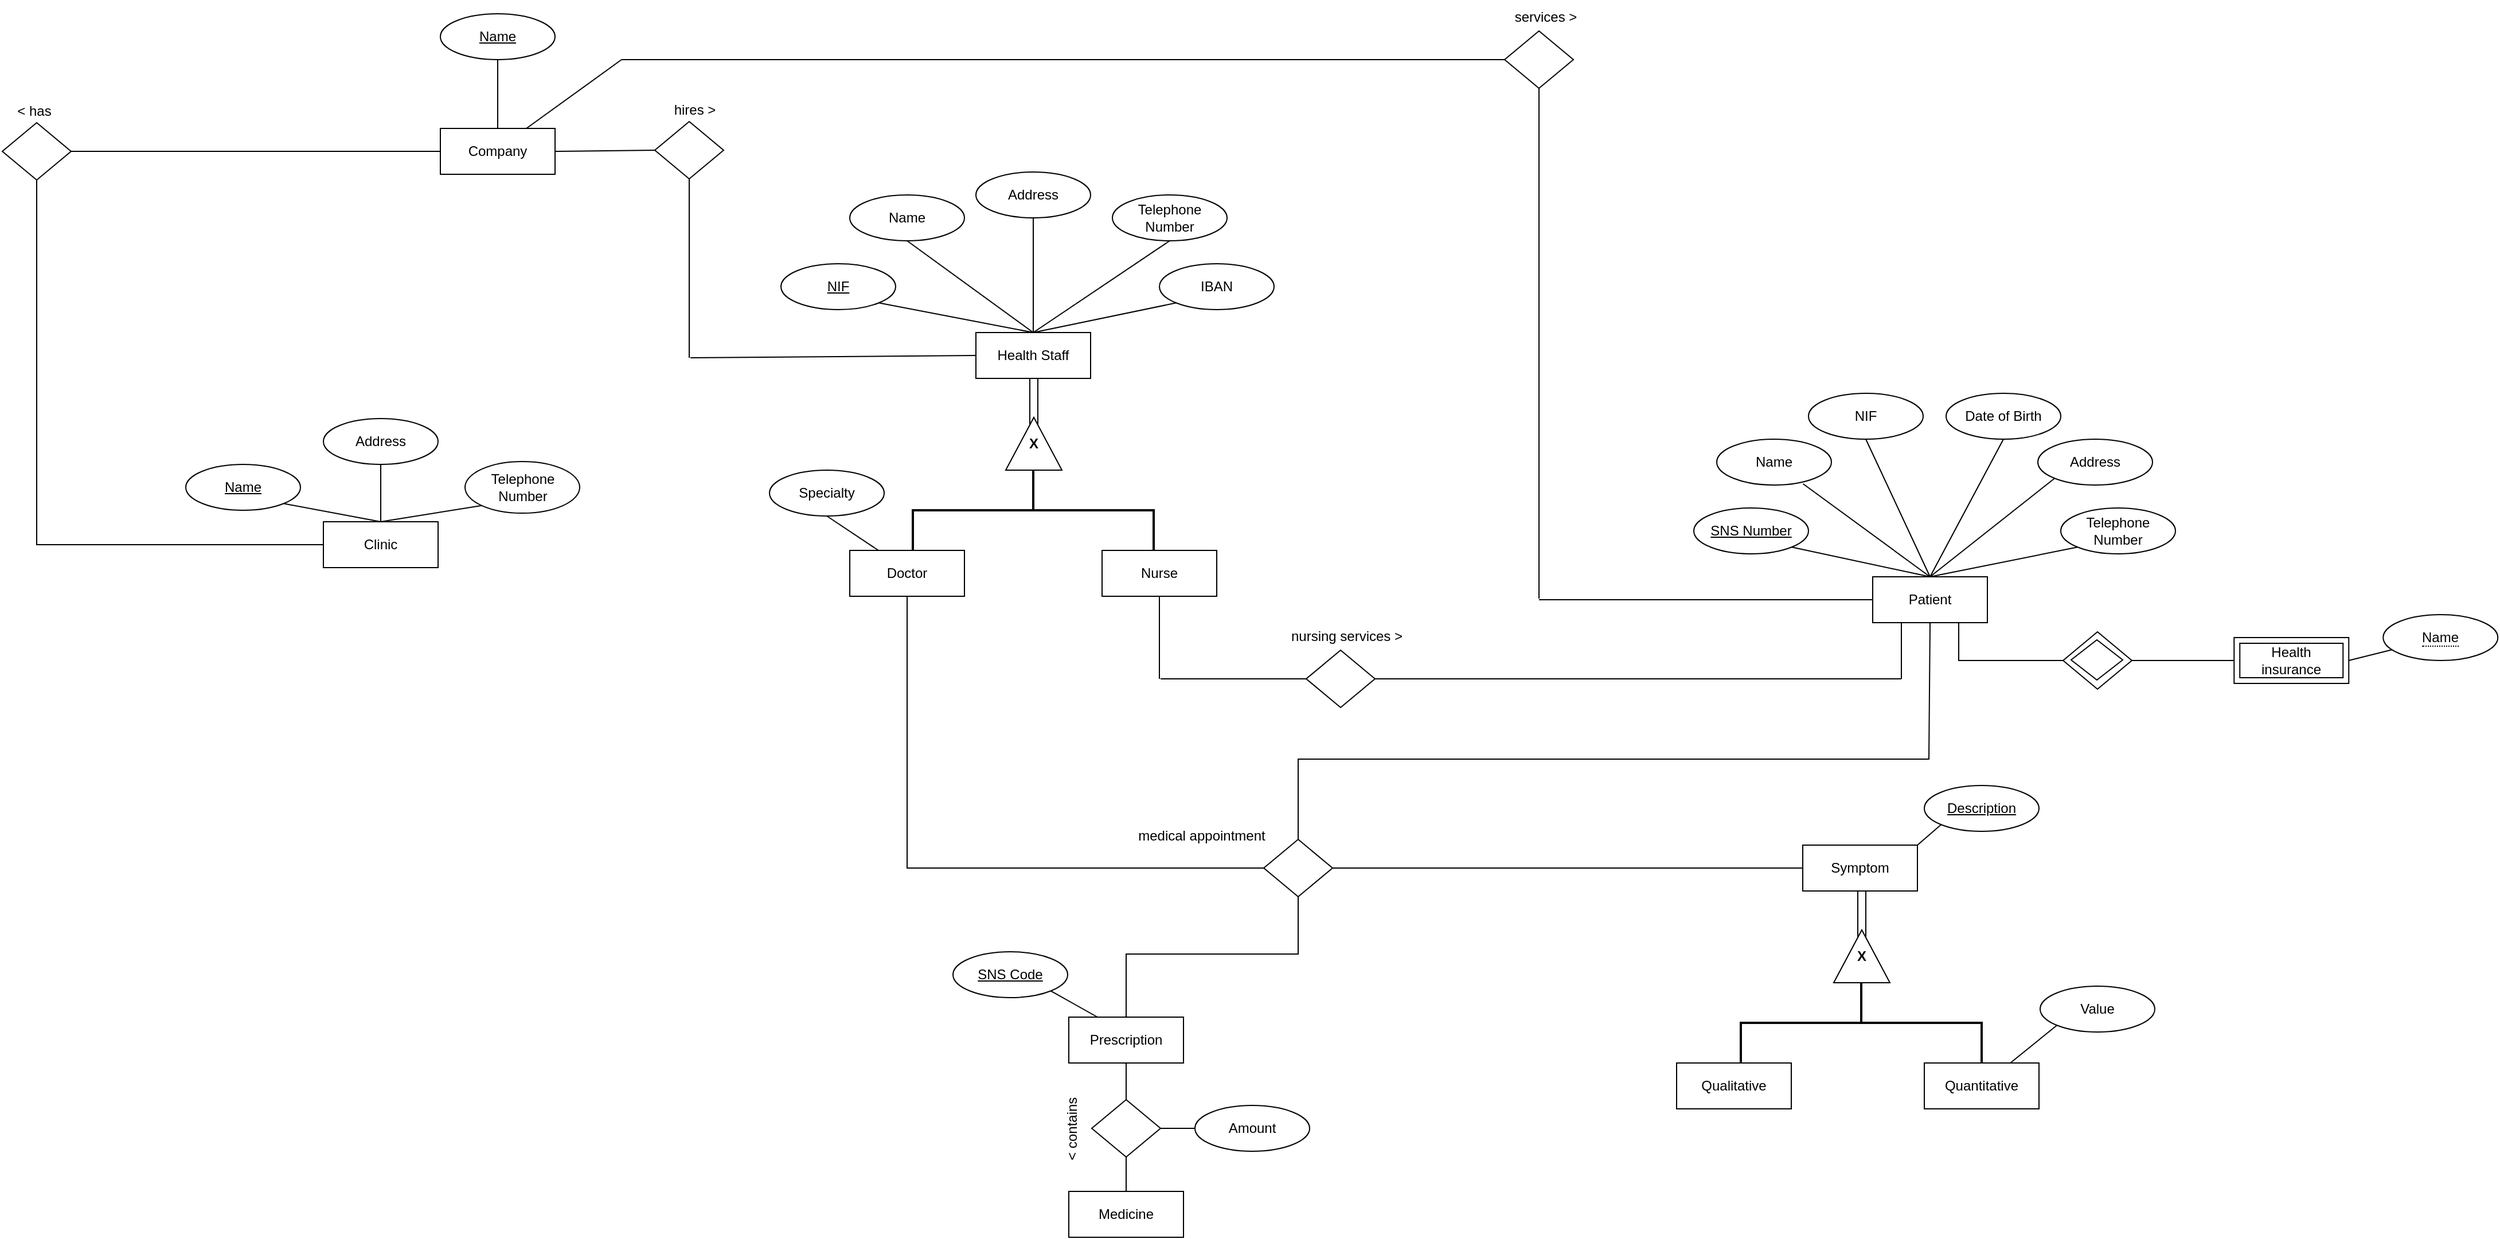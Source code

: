 <mxfile version="24.2.8" type="github">
  <diagram id="C5RBs43oDa-KdzZeNtuy" name="Page-1">
    <mxGraphModel dx="2200" dy="1440" grid="1" gridSize="10" guides="1" tooltips="1" connect="1" arrows="1" fold="1" page="0" pageScale="1" pageWidth="2336" pageHeight="1654" math="0" shadow="0">
      <root>
        <mxCell id="WIyWlLk6GJQsqaUBKTNV-0" />
        <mxCell id="WIyWlLk6GJQsqaUBKTNV-1" parent="WIyWlLk6GJQsqaUBKTNV-0" />
        <mxCell id="m9jgLpb1DIKgx4cPur0r-12" value="Clinic" style="whiteSpace=wrap;html=1;align=center;" parent="WIyWlLk6GJQsqaUBKTNV-1" vertex="1">
          <mxGeometry x="940" y="463" width="100" height="40" as="geometry" />
        </mxCell>
        <mxCell id="m9jgLpb1DIKgx4cPur0r-13" value="" style="endArrow=none;html=1;rounded=0;exitX=0.5;exitY=0;exitDx=0;exitDy=0;entryX=0;entryY=1;entryDx=0;entryDy=0;" parent="WIyWlLk6GJQsqaUBKTNV-1" source="m9jgLpb1DIKgx4cPur0r-12" target="m9jgLpb1DIKgx4cPur0r-14" edge="1">
          <mxGeometry relative="1" as="geometry">
            <mxPoint x="1150" y="583" as="sourcePoint" />
            <mxPoint x="1220" y="583" as="targetPoint" />
          </mxGeometry>
        </mxCell>
        <mxCell id="m9jgLpb1DIKgx4cPur0r-14" value="Telephone Number" style="ellipse;whiteSpace=wrap;html=1;align=center;" parent="WIyWlLk6GJQsqaUBKTNV-1" vertex="1">
          <mxGeometry x="1063.5" y="410.5" width="100" height="45" as="geometry" />
        </mxCell>
        <mxCell id="m9jgLpb1DIKgx4cPur0r-15" value="" style="endArrow=none;html=1;rounded=0;exitX=0.5;exitY=0;exitDx=0;exitDy=0;" parent="WIyWlLk6GJQsqaUBKTNV-1" source="m9jgLpb1DIKgx4cPur0r-12" target="m9jgLpb1DIKgx4cPur0r-16" edge="1">
          <mxGeometry relative="1" as="geometry">
            <mxPoint x="1080" y="633" as="sourcePoint" />
            <mxPoint x="1160" y="573" as="targetPoint" />
          </mxGeometry>
        </mxCell>
        <mxCell id="m9jgLpb1DIKgx4cPur0r-16" value="Address" style="ellipse;whiteSpace=wrap;html=1;align=center;" parent="WIyWlLk6GJQsqaUBKTNV-1" vertex="1">
          <mxGeometry x="940" y="373" width="100" height="40" as="geometry" />
        </mxCell>
        <mxCell id="m9jgLpb1DIKgx4cPur0r-17" value="&lt;u&gt;Name&lt;/u&gt;" style="ellipse;whiteSpace=wrap;html=1;align=center;" parent="WIyWlLk6GJQsqaUBKTNV-1" vertex="1">
          <mxGeometry x="820" y="413" width="100" height="40" as="geometry" />
        </mxCell>
        <mxCell id="m9jgLpb1DIKgx4cPur0r-18" value="" style="endArrow=none;html=1;rounded=0;entryX=1;entryY=1;entryDx=0;entryDy=0;exitX=0.5;exitY=0;exitDx=0;exitDy=0;" parent="WIyWlLk6GJQsqaUBKTNV-1" source="m9jgLpb1DIKgx4cPur0r-12" target="m9jgLpb1DIKgx4cPur0r-17" edge="1">
          <mxGeometry relative="1" as="geometry">
            <mxPoint x="1160" y="613" as="sourcePoint" />
            <mxPoint x="1240" y="633" as="targetPoint" />
          </mxGeometry>
        </mxCell>
        <mxCell id="m9jgLpb1DIKgx4cPur0r-20" value="Health Staff" style="whiteSpace=wrap;html=1;align=center;" parent="WIyWlLk6GJQsqaUBKTNV-1" vertex="1">
          <mxGeometry x="1509" y="298" width="100" height="40" as="geometry" />
        </mxCell>
        <mxCell id="m9jgLpb1DIKgx4cPur0r-22" value="" style="endArrow=none;html=1;rounded=0;exitX=1;exitY=1;exitDx=0;exitDy=0;entryX=0.5;entryY=0;entryDx=0;entryDy=0;" parent="WIyWlLk6GJQsqaUBKTNV-1" source="m9jgLpb1DIKgx4cPur0r-27" target="m9jgLpb1DIKgx4cPur0r-20" edge="1">
          <mxGeometry relative="1" as="geometry">
            <mxPoint x="1434.355" y="242.142" as="sourcePoint" />
            <mxPoint x="1799" y="148" as="targetPoint" />
          </mxGeometry>
        </mxCell>
        <mxCell id="m9jgLpb1DIKgx4cPur0r-23" value="Name" style="ellipse;whiteSpace=wrap;html=1;align=center;" parent="WIyWlLk6GJQsqaUBKTNV-1" vertex="1">
          <mxGeometry x="1399" y="178" width="100" height="40" as="geometry" />
        </mxCell>
        <mxCell id="m9jgLpb1DIKgx4cPur0r-24" value="Address" style="ellipse;whiteSpace=wrap;html=1;align=center;" parent="WIyWlLk6GJQsqaUBKTNV-1" vertex="1">
          <mxGeometry x="1509" y="158" width="100" height="40" as="geometry" />
        </mxCell>
        <mxCell id="m9jgLpb1DIKgx4cPur0r-25" value="Telephone Number" style="ellipse;whiteSpace=wrap;html=1;align=center;" parent="WIyWlLk6GJQsqaUBKTNV-1" vertex="1">
          <mxGeometry x="1628" y="178" width="100" height="40" as="geometry" />
        </mxCell>
        <mxCell id="m9jgLpb1DIKgx4cPur0r-26" value="IBAN" style="ellipse;whiteSpace=wrap;html=1;align=center;" parent="WIyWlLk6GJQsqaUBKTNV-1" vertex="1">
          <mxGeometry x="1669" y="238" width="100" height="40" as="geometry" />
        </mxCell>
        <mxCell id="m9jgLpb1DIKgx4cPur0r-27" value="NIF" style="ellipse;whiteSpace=wrap;html=1;align=center;fontStyle=4;" parent="WIyWlLk6GJQsqaUBKTNV-1" vertex="1">
          <mxGeometry x="1339" y="238" width="100" height="40" as="geometry" />
        </mxCell>
        <mxCell id="m9jgLpb1DIKgx4cPur0r-29" value="" style="endArrow=none;html=1;rounded=0;exitX=0.5;exitY=1;exitDx=0;exitDy=0;entryX=0.5;entryY=0;entryDx=0;entryDy=0;" parent="WIyWlLk6GJQsqaUBKTNV-1" source="m9jgLpb1DIKgx4cPur0r-23" target="m9jgLpb1DIKgx4cPur0r-20" edge="1">
          <mxGeometry relative="1" as="geometry">
            <mxPoint x="1469" y="257.38" as="sourcePoint" />
            <mxPoint x="1629" y="257.38" as="targetPoint" />
          </mxGeometry>
        </mxCell>
        <mxCell id="m9jgLpb1DIKgx4cPur0r-30" value="" style="endArrow=none;html=1;rounded=0;exitX=0.5;exitY=1;exitDx=0;exitDy=0;entryX=0.5;entryY=0;entryDx=0;entryDy=0;" parent="WIyWlLk6GJQsqaUBKTNV-1" source="m9jgLpb1DIKgx4cPur0r-24" target="m9jgLpb1DIKgx4cPur0r-20" edge="1">
          <mxGeometry relative="1" as="geometry">
            <mxPoint x="1639" y="148" as="sourcePoint" />
            <mxPoint x="1799" y="148" as="targetPoint" />
          </mxGeometry>
        </mxCell>
        <mxCell id="m9jgLpb1DIKgx4cPur0r-31" value="" style="endArrow=none;html=1;rounded=0;exitX=0;exitY=1;exitDx=0;exitDy=0;entryX=0.5;entryY=0;entryDx=0;entryDy=0;" parent="WIyWlLk6GJQsqaUBKTNV-1" source="m9jgLpb1DIKgx4cPur0r-26" target="m9jgLpb1DIKgx4cPur0r-20" edge="1">
          <mxGeometry relative="1" as="geometry">
            <mxPoint x="1639" y="148" as="sourcePoint" />
            <mxPoint x="1799" y="148" as="targetPoint" />
          </mxGeometry>
        </mxCell>
        <mxCell id="m9jgLpb1DIKgx4cPur0r-32" value="" style="endArrow=none;html=1;rounded=0;exitX=0.5;exitY=1;exitDx=0;exitDy=0;entryX=0.5;entryY=0;entryDx=0;entryDy=0;" parent="WIyWlLk6GJQsqaUBKTNV-1" source="m9jgLpb1DIKgx4cPur0r-25" target="m9jgLpb1DIKgx4cPur0r-20" edge="1">
          <mxGeometry relative="1" as="geometry">
            <mxPoint x="1639" y="148" as="sourcePoint" />
            <mxPoint x="1799" y="148" as="targetPoint" />
          </mxGeometry>
        </mxCell>
        <mxCell id="m9jgLpb1DIKgx4cPur0r-33" style="edgeStyle=orthogonalEdgeStyle;rounded=0;orthogonalLoop=1;jettySize=auto;html=1;exitX=0.5;exitY=1;exitDx=0;exitDy=0;" parent="WIyWlLk6GJQsqaUBKTNV-1" source="m9jgLpb1DIKgx4cPur0r-26" target="m9jgLpb1DIKgx4cPur0r-26" edge="1">
          <mxGeometry relative="1" as="geometry" />
        </mxCell>
        <mxCell id="m9jgLpb1DIKgx4cPur0r-51" value="" style="endArrow=none;html=1;rounded=0;" parent="WIyWlLk6GJQsqaUBKTNV-1" edge="1">
          <mxGeometry relative="1" as="geometry">
            <mxPoint x="1563" y="338" as="sourcePoint" />
            <mxPoint x="1563" y="378" as="targetPoint" />
          </mxGeometry>
        </mxCell>
        <mxCell id="m9jgLpb1DIKgx4cPur0r-52" value="" style="endArrow=none;html=1;rounded=0;" parent="WIyWlLk6GJQsqaUBKTNV-1" edge="1">
          <mxGeometry relative="1" as="geometry">
            <mxPoint x="1556" y="338" as="sourcePoint" />
            <mxPoint x="1556" y="378" as="targetPoint" />
          </mxGeometry>
        </mxCell>
        <mxCell id="m9jgLpb1DIKgx4cPur0r-53" value="&lt;b&gt;X&lt;/b&gt;" style="triangle;whiteSpace=wrap;html=1;dashed=0;direction=north;labelPosition=center;verticalLabelPosition=middle;align=center;verticalAlign=middle;horizontal=1;" parent="WIyWlLk6GJQsqaUBKTNV-1" vertex="1">
          <mxGeometry x="1535" y="372" width="49" height="46" as="geometry" />
        </mxCell>
        <mxCell id="m9jgLpb1DIKgx4cPur0r-54" value="" style="strokeWidth=2;html=1;shape=mxgraph.flowchart.annotation_2;align=left;labelPosition=right;pointerEvents=1;direction=south;" parent="WIyWlLk6GJQsqaUBKTNV-1" vertex="1">
          <mxGeometry x="1454" y="418" width="210" height="70" as="geometry" />
        </mxCell>
        <mxCell id="m9jgLpb1DIKgx4cPur0r-55" value="Patient" style="whiteSpace=wrap;html=1;align=center;" parent="WIyWlLk6GJQsqaUBKTNV-1" vertex="1">
          <mxGeometry x="2291" y="511" width="100" height="40" as="geometry" />
        </mxCell>
        <mxCell id="m9jgLpb1DIKgx4cPur0r-57" value="SNS Number" style="ellipse;whiteSpace=wrap;html=1;align=center;fontStyle=4;" parent="WIyWlLk6GJQsqaUBKTNV-1" vertex="1">
          <mxGeometry x="2135" y="451" width="100" height="40" as="geometry" />
        </mxCell>
        <mxCell id="m9jgLpb1DIKgx4cPur0r-58" value="Name" style="ellipse;whiteSpace=wrap;html=1;align=center;" parent="WIyWlLk6GJQsqaUBKTNV-1" vertex="1">
          <mxGeometry x="2155" y="391" width="100" height="40" as="geometry" />
        </mxCell>
        <mxCell id="m9jgLpb1DIKgx4cPur0r-59" value="NIF" style="ellipse;whiteSpace=wrap;html=1;align=center;" parent="WIyWlLk6GJQsqaUBKTNV-1" vertex="1">
          <mxGeometry x="2235" y="351" width="100" height="40" as="geometry" />
        </mxCell>
        <mxCell id="m9jgLpb1DIKgx4cPur0r-60" value="Date of Birth" style="ellipse;whiteSpace=wrap;html=1;align=center;" parent="WIyWlLk6GJQsqaUBKTNV-1" vertex="1">
          <mxGeometry x="2355" y="351" width="100" height="40" as="geometry" />
        </mxCell>
        <mxCell id="m9jgLpb1DIKgx4cPur0r-61" value="Address" style="ellipse;whiteSpace=wrap;html=1;align=center;" parent="WIyWlLk6GJQsqaUBKTNV-1" vertex="1">
          <mxGeometry x="2435" y="391" width="100" height="40" as="geometry" />
        </mxCell>
        <mxCell id="m9jgLpb1DIKgx4cPur0r-62" value="Telephone Number" style="ellipse;whiteSpace=wrap;html=1;align=center;" parent="WIyWlLk6GJQsqaUBKTNV-1" vertex="1">
          <mxGeometry x="2455" y="451" width="100" height="40" as="geometry" />
        </mxCell>
        <mxCell id="m9jgLpb1DIKgx4cPur0r-63" value="" style="endArrow=none;html=1;rounded=0;exitX=1;exitY=1;exitDx=0;exitDy=0;entryX=0.5;entryY=0;entryDx=0;entryDy=0;" parent="WIyWlLk6GJQsqaUBKTNV-1" source="m9jgLpb1DIKgx4cPur0r-57" target="m9jgLpb1DIKgx4cPur0r-55" edge="1">
          <mxGeometry relative="1" as="geometry">
            <mxPoint x="2175" y="391" as="sourcePoint" />
            <mxPoint x="2335" y="391" as="targetPoint" />
          </mxGeometry>
        </mxCell>
        <mxCell id="m9jgLpb1DIKgx4cPur0r-64" value="" style="endArrow=none;html=1;rounded=0;exitX=0.752;exitY=0.972;exitDx=0;exitDy=0;exitPerimeter=0;entryX=0.5;entryY=0;entryDx=0;entryDy=0;" parent="WIyWlLk6GJQsqaUBKTNV-1" source="m9jgLpb1DIKgx4cPur0r-58" target="m9jgLpb1DIKgx4cPur0r-55" edge="1">
          <mxGeometry relative="1" as="geometry">
            <mxPoint x="2175" y="391" as="sourcePoint" />
            <mxPoint x="2335" y="391" as="targetPoint" />
          </mxGeometry>
        </mxCell>
        <mxCell id="m9jgLpb1DIKgx4cPur0r-65" value="" style="endArrow=none;html=1;rounded=0;exitX=0.5;exitY=1;exitDx=0;exitDy=0;entryX=0.5;entryY=0;entryDx=0;entryDy=0;" parent="WIyWlLk6GJQsqaUBKTNV-1" source="m9jgLpb1DIKgx4cPur0r-59" target="m9jgLpb1DIKgx4cPur0r-55" edge="1">
          <mxGeometry relative="1" as="geometry">
            <mxPoint x="2175" y="391" as="sourcePoint" />
            <mxPoint x="2335" y="391" as="targetPoint" />
          </mxGeometry>
        </mxCell>
        <mxCell id="m9jgLpb1DIKgx4cPur0r-66" value="" style="endArrow=none;html=1;rounded=0;exitX=0.5;exitY=1;exitDx=0;exitDy=0;entryX=0.5;entryY=0;entryDx=0;entryDy=0;" parent="WIyWlLk6GJQsqaUBKTNV-1" source="m9jgLpb1DIKgx4cPur0r-60" target="m9jgLpb1DIKgx4cPur0r-55" edge="1">
          <mxGeometry relative="1" as="geometry">
            <mxPoint x="2175" y="391" as="sourcePoint" />
            <mxPoint x="2335" y="391" as="targetPoint" />
          </mxGeometry>
        </mxCell>
        <mxCell id="m9jgLpb1DIKgx4cPur0r-69" value="" style="endArrow=none;html=1;rounded=0;entryX=0;entryY=1;entryDx=0;entryDy=0;exitX=0.5;exitY=0;exitDx=0;exitDy=0;" parent="WIyWlLk6GJQsqaUBKTNV-1" source="m9jgLpb1DIKgx4cPur0r-55" target="m9jgLpb1DIKgx4cPur0r-61" edge="1">
          <mxGeometry relative="1" as="geometry">
            <mxPoint x="2175" y="391" as="sourcePoint" />
            <mxPoint x="2335" y="391" as="targetPoint" />
          </mxGeometry>
        </mxCell>
        <mxCell id="m9jgLpb1DIKgx4cPur0r-70" value="" style="endArrow=none;html=1;rounded=0;entryX=0;entryY=1;entryDx=0;entryDy=0;exitX=0.5;exitY=0;exitDx=0;exitDy=0;" parent="WIyWlLk6GJQsqaUBKTNV-1" source="m9jgLpb1DIKgx4cPur0r-55" target="m9jgLpb1DIKgx4cPur0r-62" edge="1">
          <mxGeometry relative="1" as="geometry">
            <mxPoint x="2175" y="391" as="sourcePoint" />
            <mxPoint x="2335" y="391" as="targetPoint" />
          </mxGeometry>
        </mxCell>
        <mxCell id="Ug5Aab7L-ogycdvRvUgF-1" value="Company" style="whiteSpace=wrap;html=1;align=center;" parent="WIyWlLk6GJQsqaUBKTNV-1" vertex="1">
          <mxGeometry x="1042" y="120" width="100" height="40" as="geometry" />
        </mxCell>
        <mxCell id="Ug5Aab7L-ogycdvRvUgF-2" value="Doctor" style="whiteSpace=wrap;html=1;align=center;" parent="WIyWlLk6GJQsqaUBKTNV-1" vertex="1">
          <mxGeometry x="1399" y="488" width="100" height="40" as="geometry" />
        </mxCell>
        <mxCell id="Ug5Aab7L-ogycdvRvUgF-3" value="Specialty" style="ellipse;whiteSpace=wrap;html=1;align=center;" parent="WIyWlLk6GJQsqaUBKTNV-1" vertex="1">
          <mxGeometry x="1329" y="418" width="100" height="40" as="geometry" />
        </mxCell>
        <mxCell id="Ug5Aab7L-ogycdvRvUgF-5" value="" style="endArrow=none;html=1;rounded=0;exitX=0.5;exitY=1;exitDx=0;exitDy=0;entryX=0.25;entryY=0;entryDx=0;entryDy=0;" parent="WIyWlLk6GJQsqaUBKTNV-1" source="Ug5Aab7L-ogycdvRvUgF-3" target="Ug5Aab7L-ogycdvRvUgF-2" edge="1">
          <mxGeometry relative="1" as="geometry">
            <mxPoint x="1639" y="397" as="sourcePoint" />
            <mxPoint x="1799" y="397" as="targetPoint" />
          </mxGeometry>
        </mxCell>
        <mxCell id="Ug5Aab7L-ogycdvRvUgF-6" value="Nurse" style="whiteSpace=wrap;html=1;align=center;" parent="WIyWlLk6GJQsqaUBKTNV-1" vertex="1">
          <mxGeometry x="1619" y="488" width="100" height="40" as="geometry" />
        </mxCell>
        <mxCell id="wnzAmotindl1bWf6jCQL-2" value="" style="endArrow=none;html=1;rounded=0;exitX=1;exitY=0.5;exitDx=0;exitDy=0;" parent="WIyWlLk6GJQsqaUBKTNV-1" source="wnzAmotindl1bWf6jCQL-3" target="wnzAmotindl1bWf6jCQL-4" edge="1">
          <mxGeometry relative="1" as="geometry">
            <mxPoint x="2706.13" y="565.301" as="sourcePoint" />
            <mxPoint x="2760.728" y="550.213" as="targetPoint" />
          </mxGeometry>
        </mxCell>
        <mxCell id="wnzAmotindl1bWf6jCQL-3" value="Health insurance" style="shape=ext;margin=3;double=1;whiteSpace=wrap;html=1;align=center;" parent="WIyWlLk6GJQsqaUBKTNV-1" vertex="1">
          <mxGeometry x="2606.13" y="564" width="100" height="40" as="geometry" />
        </mxCell>
        <mxCell id="wnzAmotindl1bWf6jCQL-4" value="&lt;span style=&quot;border-bottom: 1px dotted&quot;&gt;Name&lt;br&gt;&lt;/span&gt;" style="ellipse;whiteSpace=wrap;html=1;align=center;" parent="WIyWlLk6GJQsqaUBKTNV-1" vertex="1">
          <mxGeometry x="2736.13" y="544" width="100" height="40" as="geometry" />
        </mxCell>
        <mxCell id="wnzAmotindl1bWf6jCQL-17" value="&lt;div&gt;Name&lt;/div&gt;" style="ellipse;whiteSpace=wrap;html=1;align=center;fontStyle=4;" parent="WIyWlLk6GJQsqaUBKTNV-1" vertex="1">
          <mxGeometry x="1042" y="20" width="100" height="40" as="geometry" />
        </mxCell>
        <mxCell id="wnzAmotindl1bWf6jCQL-19" value="" style="endArrow=none;html=1;rounded=0;" parent="WIyWlLk6GJQsqaUBKTNV-1" edge="1">
          <mxGeometry relative="1" as="geometry">
            <mxPoint x="1092" y="60" as="sourcePoint" />
            <mxPoint x="1092" y="120" as="targetPoint" />
          </mxGeometry>
        </mxCell>
        <mxCell id="B4XKHxUm8b0waW_bjwol-1" value="" style="endArrow=none;html=1;rounded=0;exitX=0;exitY=0.5;exitDx=0;exitDy=0;entryX=1;entryY=0.5;entryDx=0;entryDy=0;" edge="1" parent="WIyWlLk6GJQsqaUBKTNV-1" source="Ug5Aab7L-ogycdvRvUgF-1" target="B4XKHxUm8b0waW_bjwol-3">
          <mxGeometry relative="1" as="geometry">
            <mxPoint x="850" y="240" as="sourcePoint" />
            <mxPoint x="920" y="140" as="targetPoint" />
          </mxGeometry>
        </mxCell>
        <mxCell id="B4XKHxUm8b0waW_bjwol-2" value="" style="endArrow=none;html=1;rounded=0;exitX=0;exitY=0.5;exitDx=0;exitDy=0;" edge="1" parent="WIyWlLk6GJQsqaUBKTNV-1" source="m9jgLpb1DIKgx4cPur0r-12" target="B4XKHxUm8b0waW_bjwol-3">
          <mxGeometry relative="1" as="geometry">
            <mxPoint x="880" y="244" as="sourcePoint" />
            <mxPoint x="880" y="170" as="targetPoint" />
            <Array as="points">
              <mxPoint x="690" y="483" />
            </Array>
          </mxGeometry>
        </mxCell>
        <mxCell id="B4XKHxUm8b0waW_bjwol-3" value="" style="shape=rhombus;html=1;dashed=0;whiteSpace=wrap;perimeter=rhombusPerimeter;" vertex="1" parent="WIyWlLk6GJQsqaUBKTNV-1">
          <mxGeometry x="660" y="115" width="60" height="50" as="geometry" />
        </mxCell>
        <mxCell id="B4XKHxUm8b0waW_bjwol-4" value="&amp;lt; has" style="text;strokeColor=none;align=center;fillColor=none;html=1;verticalAlign=middle;whiteSpace=wrap;rounded=0;" vertex="1" parent="WIyWlLk6GJQsqaUBKTNV-1">
          <mxGeometry x="658" y="90" width="60" height="30" as="geometry" />
        </mxCell>
        <mxCell id="B4XKHxUm8b0waW_bjwol-6" value="" style="shape=rhombus;html=1;dashed=0;whiteSpace=wrap;perimeter=rhombusPerimeter;" vertex="1" parent="WIyWlLk6GJQsqaUBKTNV-1">
          <mxGeometry x="1229" y="114" width="60" height="50" as="geometry" />
        </mxCell>
        <mxCell id="B4XKHxUm8b0waW_bjwol-7" value="" style="endArrow=none;html=1;rounded=0;exitX=1;exitY=0.5;exitDx=0;exitDy=0;entryX=0;entryY=0.5;entryDx=0;entryDy=0;" edge="1" parent="WIyWlLk6GJQsqaUBKTNV-1" source="Ug5Aab7L-ogycdvRvUgF-1" target="B4XKHxUm8b0waW_bjwol-6">
          <mxGeometry relative="1" as="geometry">
            <mxPoint x="1090" y="280" as="sourcePoint" />
            <mxPoint x="1250" y="280" as="targetPoint" />
          </mxGeometry>
        </mxCell>
        <mxCell id="B4XKHxUm8b0waW_bjwol-8" value="" style="endArrow=none;html=1;rounded=0;exitX=0.5;exitY=1;exitDx=0;exitDy=0;" edge="1" parent="WIyWlLk6GJQsqaUBKTNV-1" source="B4XKHxUm8b0waW_bjwol-6">
          <mxGeometry relative="1" as="geometry">
            <mxPoint x="1090" y="280" as="sourcePoint" />
            <mxPoint x="1259" y="320" as="targetPoint" />
          </mxGeometry>
        </mxCell>
        <mxCell id="B4XKHxUm8b0waW_bjwol-9" value="" style="endArrow=none;html=1;rounded=0;entryX=0;entryY=0.5;entryDx=0;entryDy=0;" edge="1" parent="WIyWlLk6GJQsqaUBKTNV-1" target="m9jgLpb1DIKgx4cPur0r-20">
          <mxGeometry relative="1" as="geometry">
            <mxPoint x="1260" y="320" as="sourcePoint" />
            <mxPoint x="1250" y="280" as="targetPoint" />
          </mxGeometry>
        </mxCell>
        <mxCell id="B4XKHxUm8b0waW_bjwol-10" value="hires &amp;gt;" style="text;strokeColor=none;align=center;fillColor=none;html=1;verticalAlign=middle;whiteSpace=wrap;rounded=0;" vertex="1" parent="WIyWlLk6GJQsqaUBKTNV-1">
          <mxGeometry x="1234" y="89" width="60" height="30" as="geometry" />
        </mxCell>
        <mxCell id="B4XKHxUm8b0waW_bjwol-11" value="" style="endArrow=none;html=1;rounded=0;entryX=0.5;entryY=1;entryDx=0;entryDy=0;exitX=0;exitY=0.5;exitDx=0;exitDy=0;" edge="1" parent="WIyWlLk6GJQsqaUBKTNV-1" source="B4XKHxUm8b0waW_bjwol-23" target="Ug5Aab7L-ogycdvRvUgF-2">
          <mxGeometry relative="1" as="geometry">
            <mxPoint x="1449" y="1080" as="sourcePoint" />
            <mxPoint x="1439" y="560" as="targetPoint" />
            <Array as="points">
              <mxPoint x="1449" y="765" />
            </Array>
          </mxGeometry>
        </mxCell>
        <mxCell id="B4XKHxUm8b0waW_bjwol-12" value="" style="endArrow=none;html=1;rounded=0;entryX=0.5;entryY=1;entryDx=0;entryDy=0;" edge="1" parent="WIyWlLk6GJQsqaUBKTNV-1" target="Ug5Aab7L-ogycdvRvUgF-6">
          <mxGeometry relative="1" as="geometry">
            <mxPoint x="1669" y="600" as="sourcePoint" />
            <mxPoint x="1666" y="538" as="targetPoint" />
          </mxGeometry>
        </mxCell>
        <mxCell id="B4XKHxUm8b0waW_bjwol-13" value="" style="endArrow=none;html=1;rounded=0;exitX=0.75;exitY=0;exitDx=0;exitDy=0;" edge="1" parent="WIyWlLk6GJQsqaUBKTNV-1" source="Ug5Aab7L-ogycdvRvUgF-1">
          <mxGeometry relative="1" as="geometry">
            <mxPoint x="1220" y="730" as="sourcePoint" />
            <mxPoint x="1200" y="60" as="targetPoint" />
          </mxGeometry>
        </mxCell>
        <mxCell id="B4XKHxUm8b0waW_bjwol-14" value="" style="endArrow=none;html=1;rounded=0;" edge="1" parent="WIyWlLk6GJQsqaUBKTNV-1" target="B4XKHxUm8b0waW_bjwol-15">
          <mxGeometry relative="1" as="geometry">
            <mxPoint x="1200" y="60" as="sourcePoint" />
            <mxPoint x="2000" y="60" as="targetPoint" />
          </mxGeometry>
        </mxCell>
        <mxCell id="B4XKHxUm8b0waW_bjwol-15" value="" style="shape=rhombus;html=1;dashed=0;whiteSpace=wrap;perimeter=rhombusPerimeter;" vertex="1" parent="WIyWlLk6GJQsqaUBKTNV-1">
          <mxGeometry x="1970" y="35" width="60" height="50" as="geometry" />
        </mxCell>
        <mxCell id="B4XKHxUm8b0waW_bjwol-16" value="" style="endArrow=none;html=1;rounded=0;exitX=0.5;exitY=1;exitDx=0;exitDy=0;" edge="1" parent="WIyWlLk6GJQsqaUBKTNV-1" source="B4XKHxUm8b0waW_bjwol-15">
          <mxGeometry relative="1" as="geometry">
            <mxPoint x="1830" y="640" as="sourcePoint" />
            <mxPoint x="2000" y="530" as="targetPoint" />
          </mxGeometry>
        </mxCell>
        <mxCell id="B4XKHxUm8b0waW_bjwol-17" value="" style="endArrow=none;html=1;rounded=0;entryX=0;entryY=0.5;entryDx=0;entryDy=0;" edge="1" parent="WIyWlLk6GJQsqaUBKTNV-1" target="m9jgLpb1DIKgx4cPur0r-55">
          <mxGeometry relative="1" as="geometry">
            <mxPoint x="2000" y="531" as="sourcePoint" />
            <mxPoint x="1990" y="640" as="targetPoint" />
          </mxGeometry>
        </mxCell>
        <mxCell id="B4XKHxUm8b0waW_bjwol-18" value="services &amp;gt;" style="text;strokeColor=none;align=center;fillColor=none;html=1;verticalAlign=middle;whiteSpace=wrap;rounded=0;" vertex="1" parent="WIyWlLk6GJQsqaUBKTNV-1">
          <mxGeometry x="1976" y="8" width="60" height="30" as="geometry" />
        </mxCell>
        <mxCell id="B4XKHxUm8b0waW_bjwol-19" value="" style="endArrow=none;html=1;rounded=0;" edge="1" parent="WIyWlLk6GJQsqaUBKTNV-1">
          <mxGeometry relative="1" as="geometry">
            <mxPoint x="1670" y="600" as="sourcePoint" />
            <mxPoint x="2316" y="600" as="targetPoint" />
          </mxGeometry>
        </mxCell>
        <mxCell id="B4XKHxUm8b0waW_bjwol-20" value="" style="endArrow=none;html=1;rounded=0;entryX=0.25;entryY=1;entryDx=0;entryDy=0;" edge="1" parent="WIyWlLk6GJQsqaUBKTNV-1" target="m9jgLpb1DIKgx4cPur0r-55">
          <mxGeometry relative="1" as="geometry">
            <mxPoint x="2316" y="600" as="sourcePoint" />
            <mxPoint x="1990" y="700" as="targetPoint" />
          </mxGeometry>
        </mxCell>
        <mxCell id="B4XKHxUm8b0waW_bjwol-21" value="" style="shape=rhombus;html=1;dashed=0;whiteSpace=wrap;perimeter=rhombusPerimeter;" vertex="1" parent="WIyWlLk6GJQsqaUBKTNV-1">
          <mxGeometry x="1797" y="575" width="60" height="50" as="geometry" />
        </mxCell>
        <mxCell id="B4XKHxUm8b0waW_bjwol-22" value="nursing services &amp;gt;" style="text;strokeColor=none;align=center;fillColor=none;html=1;verticalAlign=middle;whiteSpace=wrap;rounded=0;" vertex="1" parent="WIyWlLk6GJQsqaUBKTNV-1">
          <mxGeometry x="1777" y="548" width="111" height="30" as="geometry" />
        </mxCell>
        <mxCell id="B4XKHxUm8b0waW_bjwol-23" value="" style="shape=rhombus;html=1;dashed=0;whiteSpace=wrap;perimeter=rhombusPerimeter;" vertex="1" parent="WIyWlLk6GJQsqaUBKTNV-1">
          <mxGeometry x="1760" y="740" width="60" height="50" as="geometry" />
        </mxCell>
        <mxCell id="B4XKHxUm8b0waW_bjwol-24" value="" style="endArrow=none;html=1;rounded=0;entryX=0.5;entryY=1;entryDx=0;entryDy=0;exitX=0.5;exitY=0;exitDx=0;exitDy=0;" edge="1" parent="WIyWlLk6GJQsqaUBKTNV-1" source="B4XKHxUm8b0waW_bjwol-23" target="m9jgLpb1DIKgx4cPur0r-55">
          <mxGeometry relative="1" as="geometry">
            <mxPoint x="1740" y="850" as="sourcePoint" />
            <mxPoint x="1900" y="850" as="targetPoint" />
            <Array as="points">
              <mxPoint x="1790" y="670" />
              <mxPoint x="2340" y="670" />
            </Array>
          </mxGeometry>
        </mxCell>
        <mxCell id="B4XKHxUm8b0waW_bjwol-25" value="" style="endArrow=none;html=1;rounded=0;exitX=1;exitY=0.5;exitDx=0;exitDy=0;" edge="1" parent="WIyWlLk6GJQsqaUBKTNV-1" source="B4XKHxUm8b0waW_bjwol-23" target="B4XKHxUm8b0waW_bjwol-26">
          <mxGeometry relative="1" as="geometry">
            <mxPoint x="1740" y="850" as="sourcePoint" />
            <mxPoint x="2280" y="765" as="targetPoint" />
          </mxGeometry>
        </mxCell>
        <mxCell id="B4XKHxUm8b0waW_bjwol-26" value="Symptom" style="whiteSpace=wrap;html=1;align=center;" vertex="1" parent="WIyWlLk6GJQsqaUBKTNV-1">
          <mxGeometry x="2230" y="745" width="100" height="40" as="geometry" />
        </mxCell>
        <mxCell id="B4XKHxUm8b0waW_bjwol-27" value="" style="endArrow=none;html=1;rounded=0;" edge="1" parent="WIyWlLk6GJQsqaUBKTNV-1">
          <mxGeometry relative="1" as="geometry">
            <mxPoint x="2285" y="785" as="sourcePoint" />
            <mxPoint x="2285" y="825" as="targetPoint" />
          </mxGeometry>
        </mxCell>
        <mxCell id="B4XKHxUm8b0waW_bjwol-28" value="" style="endArrow=none;html=1;rounded=0;" edge="1" parent="WIyWlLk6GJQsqaUBKTNV-1">
          <mxGeometry relative="1" as="geometry">
            <mxPoint x="2278" y="785" as="sourcePoint" />
            <mxPoint x="2278" y="825" as="targetPoint" />
          </mxGeometry>
        </mxCell>
        <mxCell id="B4XKHxUm8b0waW_bjwol-29" value="&lt;b&gt;X&lt;/b&gt;" style="triangle;whiteSpace=wrap;html=1;dashed=0;direction=north;labelPosition=center;verticalLabelPosition=middle;align=center;verticalAlign=middle;horizontal=1;" vertex="1" parent="WIyWlLk6GJQsqaUBKTNV-1">
          <mxGeometry x="2257" y="819" width="49" height="46" as="geometry" />
        </mxCell>
        <mxCell id="B4XKHxUm8b0waW_bjwol-30" value="" style="strokeWidth=2;html=1;shape=mxgraph.flowchart.annotation_2;align=left;labelPosition=right;pointerEvents=1;direction=south;" vertex="1" parent="WIyWlLk6GJQsqaUBKTNV-1">
          <mxGeometry x="2176" y="865" width="210" height="70" as="geometry" />
        </mxCell>
        <mxCell id="B4XKHxUm8b0waW_bjwol-31" value="Description" style="ellipse;whiteSpace=wrap;html=1;align=center;fontStyle=4;" vertex="1" parent="WIyWlLk6GJQsqaUBKTNV-1">
          <mxGeometry x="2336" y="693" width="100" height="40" as="geometry" />
        </mxCell>
        <mxCell id="B4XKHxUm8b0waW_bjwol-32" value="" style="endArrow=none;html=1;rounded=0;exitX=1;exitY=0;exitDx=0;exitDy=0;entryX=0;entryY=1;entryDx=0;entryDy=0;" edge="1" parent="WIyWlLk6GJQsqaUBKTNV-1" source="B4XKHxUm8b0waW_bjwol-26" target="B4XKHxUm8b0waW_bjwol-31">
          <mxGeometry relative="1" as="geometry">
            <mxPoint x="2320" y="850" as="sourcePoint" />
            <mxPoint x="2480" y="850" as="targetPoint" />
          </mxGeometry>
        </mxCell>
        <mxCell id="B4XKHxUm8b0waW_bjwol-33" value="Qualitative" style="whiteSpace=wrap;html=1;align=center;" vertex="1" parent="WIyWlLk6GJQsqaUBKTNV-1">
          <mxGeometry x="2120" y="935" width="100" height="40" as="geometry" />
        </mxCell>
        <mxCell id="B4XKHxUm8b0waW_bjwol-34" value="Quantitative" style="whiteSpace=wrap;html=1;align=center;" vertex="1" parent="WIyWlLk6GJQsqaUBKTNV-1">
          <mxGeometry x="2336" y="935" width="100" height="40" as="geometry" />
        </mxCell>
        <mxCell id="B4XKHxUm8b0waW_bjwol-35" value="Value" style="ellipse;whiteSpace=wrap;html=1;align=center;" vertex="1" parent="WIyWlLk6GJQsqaUBKTNV-1">
          <mxGeometry x="2437" y="868" width="100" height="40" as="geometry" />
        </mxCell>
        <mxCell id="B4XKHxUm8b0waW_bjwol-36" value="" style="endArrow=none;html=1;rounded=0;entryX=0;entryY=1;entryDx=0;entryDy=0;exitX=0.75;exitY=0;exitDx=0;exitDy=0;" edge="1" parent="WIyWlLk6GJQsqaUBKTNV-1" source="B4XKHxUm8b0waW_bjwol-34" target="B4XKHxUm8b0waW_bjwol-35">
          <mxGeometry relative="1" as="geometry">
            <mxPoint x="2240" y="880" as="sourcePoint" />
            <mxPoint x="2400" y="880" as="targetPoint" />
          </mxGeometry>
        </mxCell>
        <mxCell id="B4XKHxUm8b0waW_bjwol-37" value="Prescription" style="whiteSpace=wrap;html=1;align=center;" vertex="1" parent="WIyWlLk6GJQsqaUBKTNV-1">
          <mxGeometry x="1590" y="895" width="100" height="40" as="geometry" />
        </mxCell>
        <mxCell id="B4XKHxUm8b0waW_bjwol-38" value="" style="endArrow=none;html=1;rounded=0;exitX=0.5;exitY=0;exitDx=0;exitDy=0;entryX=0.5;entryY=1;entryDx=0;entryDy=0;" edge="1" parent="WIyWlLk6GJQsqaUBKTNV-1" source="B4XKHxUm8b0waW_bjwol-37" target="B4XKHxUm8b0waW_bjwol-23">
          <mxGeometry relative="1" as="geometry">
            <mxPoint x="1860" y="880" as="sourcePoint" />
            <mxPoint x="2020" y="880" as="targetPoint" />
            <Array as="points">
              <mxPoint x="1640" y="840" />
              <mxPoint x="1790" y="840" />
            </Array>
          </mxGeometry>
        </mxCell>
        <mxCell id="B4XKHxUm8b0waW_bjwol-39" value="SNS Code" style="ellipse;whiteSpace=wrap;html=1;align=center;fontStyle=4;" vertex="1" parent="WIyWlLk6GJQsqaUBKTNV-1">
          <mxGeometry x="1489" y="838" width="100" height="40" as="geometry" />
        </mxCell>
        <mxCell id="B4XKHxUm8b0waW_bjwol-40" value="" style="endArrow=none;html=1;rounded=0;exitX=1;exitY=1;exitDx=0;exitDy=0;entryX=0.25;entryY=0;entryDx=0;entryDy=0;" edge="1" parent="WIyWlLk6GJQsqaUBKTNV-1" source="B4XKHxUm8b0waW_bjwol-39" target="B4XKHxUm8b0waW_bjwol-37">
          <mxGeometry relative="1" as="geometry">
            <mxPoint x="1860" y="1050" as="sourcePoint" />
            <mxPoint x="2020" y="1050" as="targetPoint" />
          </mxGeometry>
        </mxCell>
        <mxCell id="B4XKHxUm8b0waW_bjwol-41" value="" style="endArrow=none;html=1;rounded=0;exitX=0.5;exitY=1;exitDx=0;exitDy=0;" edge="1" parent="WIyWlLk6GJQsqaUBKTNV-1" source="B4XKHxUm8b0waW_bjwol-37" target="B4XKHxUm8b0waW_bjwol-42">
          <mxGeometry relative="1" as="geometry">
            <mxPoint x="1860" y="1010" as="sourcePoint" />
            <mxPoint x="1640" y="990" as="targetPoint" />
          </mxGeometry>
        </mxCell>
        <mxCell id="B4XKHxUm8b0waW_bjwol-42" value="" style="shape=rhombus;html=1;dashed=0;whiteSpace=wrap;perimeter=rhombusPerimeter;" vertex="1" parent="WIyWlLk6GJQsqaUBKTNV-1">
          <mxGeometry x="1610" y="967" width="60" height="50" as="geometry" />
        </mxCell>
        <mxCell id="B4XKHxUm8b0waW_bjwol-43" value="" style="endArrow=none;html=1;rounded=0;exitX=0.5;exitY=1;exitDx=0;exitDy=0;" edge="1" parent="WIyWlLk6GJQsqaUBKTNV-1" source="B4XKHxUm8b0waW_bjwol-42" target="B4XKHxUm8b0waW_bjwol-44">
          <mxGeometry relative="1" as="geometry">
            <mxPoint x="1680" y="980" as="sourcePoint" />
            <mxPoint x="1640" y="1060" as="targetPoint" />
          </mxGeometry>
        </mxCell>
        <mxCell id="B4XKHxUm8b0waW_bjwol-44" value="Medicine" style="whiteSpace=wrap;html=1;align=center;" vertex="1" parent="WIyWlLk6GJQsqaUBKTNV-1">
          <mxGeometry x="1590" y="1047" width="100" height="40" as="geometry" />
        </mxCell>
        <mxCell id="B4XKHxUm8b0waW_bjwol-45" value="&amp;nbsp;&amp;lt; contains" style="text;strokeColor=none;align=center;fillColor=none;html=1;verticalAlign=middle;whiteSpace=wrap;rounded=0;rotation=270;" vertex="1" parent="WIyWlLk6GJQsqaUBKTNV-1">
          <mxGeometry x="1558" y="979" width="70" height="30" as="geometry" />
        </mxCell>
        <mxCell id="B4XKHxUm8b0waW_bjwol-46" value="Amount" style="ellipse;whiteSpace=wrap;html=1;align=center;" vertex="1" parent="WIyWlLk6GJQsqaUBKTNV-1">
          <mxGeometry x="1700" y="972" width="100" height="40" as="geometry" />
        </mxCell>
        <mxCell id="B4XKHxUm8b0waW_bjwol-47" value="" style="endArrow=none;html=1;rounded=0;exitX=1;exitY=0.5;exitDx=0;exitDy=0;entryX=0;entryY=0.5;entryDx=0;entryDy=0;" edge="1" parent="WIyWlLk6GJQsqaUBKTNV-1" source="B4XKHxUm8b0waW_bjwol-42" target="B4XKHxUm8b0waW_bjwol-46">
          <mxGeometry relative="1" as="geometry">
            <mxPoint x="1670" y="1030" as="sourcePoint" />
            <mxPoint x="1830" y="1030" as="targetPoint" />
          </mxGeometry>
        </mxCell>
        <mxCell id="B4XKHxUm8b0waW_bjwol-48" value="medical appointment" style="text;strokeColor=none;align=center;fillColor=none;html=1;verticalAlign=middle;whiteSpace=wrap;rounded=0;" vertex="1" parent="WIyWlLk6GJQsqaUBKTNV-1">
          <mxGeometry x="1641" y="722" width="130" height="30" as="geometry" />
        </mxCell>
        <mxCell id="B4XKHxUm8b0waW_bjwol-49" value="" style="shape=rhombus;html=1;dashed=0;whiteSpace=wrap;perimeter=rhombusPerimeter;" vertex="1" parent="WIyWlLk6GJQsqaUBKTNV-1">
          <mxGeometry x="2457" y="559" width="60" height="50" as="geometry" />
        </mxCell>
        <mxCell id="B4XKHxUm8b0waW_bjwol-50" value="" style="shape=rhombus;html=1;dashed=0;whiteSpace=wrap;perimeter=rhombusPerimeter;" vertex="1" parent="WIyWlLk6GJQsqaUBKTNV-1">
          <mxGeometry x="2464" y="566" width="45" height="35" as="geometry" />
        </mxCell>
        <mxCell id="B4XKHxUm8b0waW_bjwol-51" value="" style="endArrow=none;html=1;rounded=0;exitX=0.75;exitY=1;exitDx=0;exitDy=0;entryX=0;entryY=0.5;entryDx=0;entryDy=0;" edge="1" parent="WIyWlLk6GJQsqaUBKTNV-1" source="m9jgLpb1DIKgx4cPur0r-55" target="B4XKHxUm8b0waW_bjwol-49">
          <mxGeometry relative="1" as="geometry">
            <mxPoint x="2560" y="610" as="sourcePoint" />
            <mxPoint x="2720" y="610" as="targetPoint" />
            <Array as="points">
              <mxPoint x="2366" y="584" />
            </Array>
          </mxGeometry>
        </mxCell>
        <mxCell id="B4XKHxUm8b0waW_bjwol-52" value="" style="endArrow=none;html=1;rounded=0;exitX=1;exitY=0.5;exitDx=0;exitDy=0;entryX=0;entryY=0.5;entryDx=0;entryDy=0;" edge="1" parent="WIyWlLk6GJQsqaUBKTNV-1" source="B4XKHxUm8b0waW_bjwol-49" target="wnzAmotindl1bWf6jCQL-3">
          <mxGeometry relative="1" as="geometry">
            <mxPoint x="2560" y="610" as="sourcePoint" />
            <mxPoint x="2720" y="610" as="targetPoint" />
          </mxGeometry>
        </mxCell>
      </root>
    </mxGraphModel>
  </diagram>
</mxfile>
